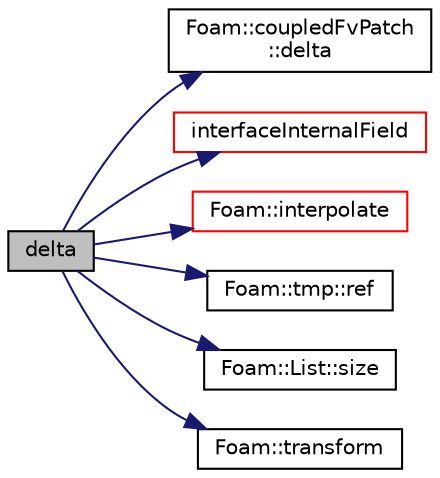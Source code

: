 digraph "delta"
{
  bgcolor="transparent";
  edge [fontname="Helvetica",fontsize="10",labelfontname="Helvetica",labelfontsize="10"];
  node [fontname="Helvetica",fontsize="10",shape=record];
  rankdir="LR";
  Node746 [label="delta",height=0.2,width=0.4,color="black", fillcolor="grey75", style="filled", fontcolor="black"];
  Node746 -> Node747 [color="midnightblue",fontsize="10",style="solid",fontname="Helvetica"];
  Node747 [label="Foam::coupledFvPatch\l::delta",height=0.2,width=0.4,color="black",URL="$a23617.html#af28a1b7920549c636b63713ee2365216",tooltip="Return delta (P to N) vectors across coupled patch. "];
  Node746 -> Node748 [color="midnightblue",fontsize="10",style="solid",fontname="Helvetica"];
  Node748 [label="interfaceInternalField",height=0.2,width=0.4,color="red",URL="$a23629.html#aa8871ae0f8409c5f343da9516cd8c846",tooltip="Return the values of the given internal data adjacent to. "];
  Node746 -> Node750 [color="midnightblue",fontsize="10",style="solid",fontname="Helvetica"];
  Node750 [label="Foam::interpolate",height=0.2,width=0.4,color="red",URL="$a21851.html#aba5fff183ec42758b0944abeabec41ea"];
  Node746 -> Node763 [color="midnightblue",fontsize="10",style="solid",fontname="Helvetica"];
  Node763 [label="Foam::tmp::ref",height=0.2,width=0.4,color="black",URL="$a27077.html#aeaf81e641282874cef07f5b808efc83b",tooltip="Return non-const reference or generate a fatal error. "];
  Node746 -> Node759 [color="midnightblue",fontsize="10",style="solid",fontname="Helvetica"];
  Node759 [label="Foam::List::size",height=0.2,width=0.4,color="black",URL="$a26833.html#a8a5f6fa29bd4b500caf186f60245b384",tooltip="Override size to be inconsistent with allocated storage. "];
  Node746 -> Node764 [color="midnightblue",fontsize="10",style="solid",fontname="Helvetica"];
  Node764 [label="Foam::transform",height=0.2,width=0.4,color="black",URL="$a21851.html#a919915170941701c1223291531ad010c"];
}
